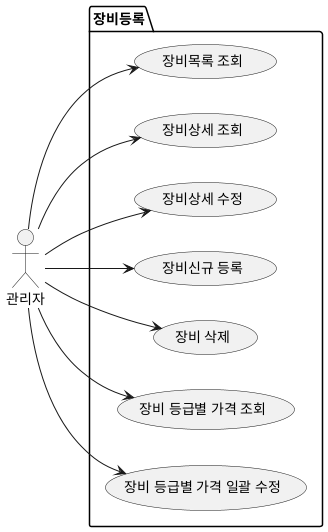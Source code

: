 @startuml

left to right direction

actor "관리자" as admin

package "장비등록"{
  usecase "장비목록 조회" AS UG10
  usecase "장비상세 조회" AS UG11
  usecase "장비상세 수정" AS UG12
  usecase "장비신규 등록" AS UG13
  usecase "장비 삭제" AS UG14
  usecase "장비 등급별 가격 조회" AS UG15
  usecase "장비 등급별 가격 일괄 수정" AS UG16
}

admin --> UG10
admin --> UG11
admin --> UG12
admin --> UG13
admin --> UG14
admin --> UG15
admin --> UG16
@enduml